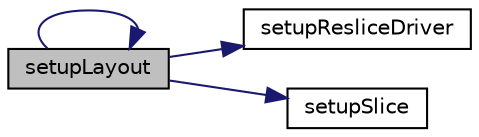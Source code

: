 digraph "setupLayout"
{
 // LATEX_PDF_SIZE
  bgcolor="transparent";
  edge [fontname="Helvetica",fontsize="10",labelfontname="Helvetica",labelfontsize="10"];
  node [fontname="Helvetica",fontsize="10",shape=record];
  rankdir="LR";
  Node1 [label="setupLayout",height=0.2,width=0.4,color="black", fillcolor="grey75", style="filled", fontcolor="black",tooltip=" "];
  Node1 -> Node1 [color="midnightblue",fontsize="10",style="solid",fontname="Helvetica"];
  Node1 -> Node2 [color="midnightblue",fontsize="10",style="solid",fontname="Helvetica"];
  Node2 [label="setupResliceDriver",height=0.2,width=0.4,color="black",URL="$class_p_r_i_s_m_1_1_straight_needle_insertion_logic.html#acdcf2591d7b7b092441967293bf0c717",tooltip=" "];
  Node1 -> Node3 [color="midnightblue",fontsize="10",style="solid",fontname="Helvetica"];
  Node3 [label="setupSlice",height=0.2,width=0.4,color="black",URL="$class_p_r_i_s_m_1_1_straight_needle_insertion_logic.html#a51f5c23c71590b1614f55da0a12f0c12",tooltip=" "];
}
